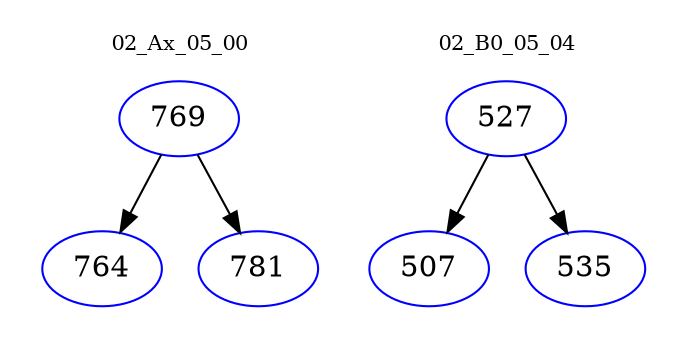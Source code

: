 digraph{
subgraph cluster_0 {
color = white
label = "02_Ax_05_00";
fontsize=10;
T0_769 [label="769", color="blue"]
T0_769 -> T0_764 [color="black"]
T0_764 [label="764", color="blue"]
T0_769 -> T0_781 [color="black"]
T0_781 [label="781", color="blue"]
}
subgraph cluster_1 {
color = white
label = "02_B0_05_04";
fontsize=10;
T1_527 [label="527", color="blue"]
T1_527 -> T1_507 [color="black"]
T1_507 [label="507", color="blue"]
T1_527 -> T1_535 [color="black"]
T1_535 [label="535", color="blue"]
}
}
